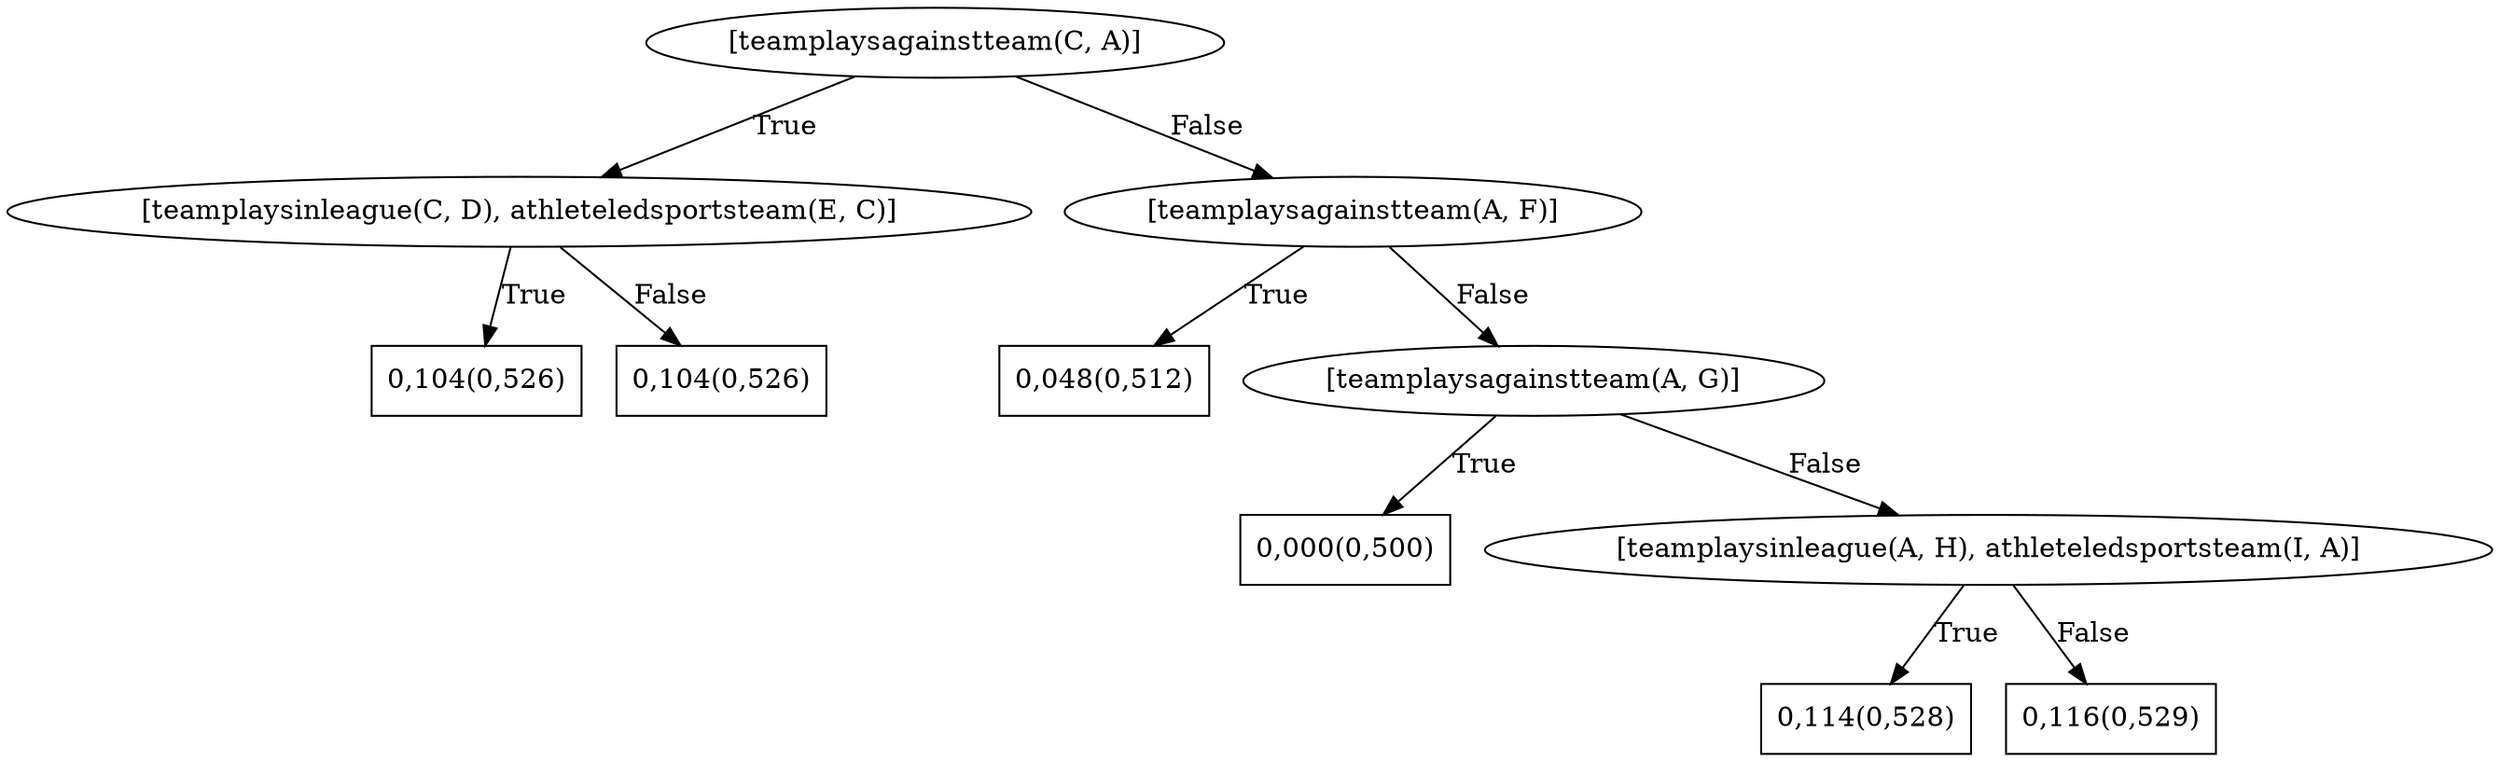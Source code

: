 digraph G{ 
1[label = "[teamplaysagainstteam(C, A)]"];
1 -> 2[label="True"];
1 -> 3[label="False"];
2[label = "[teamplaysinleague(C, D), athleteledsportsteam(E, C)]"];
2 -> 4[label="True"];
2 -> 5[label="False"];
4[shape = box,label = "0,104(0,526)"];
5[shape = box,label = "0,104(0,526)"];
3[label = "[teamplaysagainstteam(A, F)]"];
3 -> 6[label="True"];
3 -> 7[label="False"];
6[shape = box,label = "0,048(0,512)"];
7[label = "[teamplaysagainstteam(A, G)]"];
7 -> 8[label="True"];
7 -> 9[label="False"];
8[shape = box,label = "0,000(0,500)"];
9[label = "[teamplaysinleague(A, H), athleteledsportsteam(I, A)]"];
9 -> 10[label="True"];
9 -> 11[label="False"];
10[shape = box,label = "0,114(0,528)"];
11[shape = box,label = "0,116(0,529)"];
}
